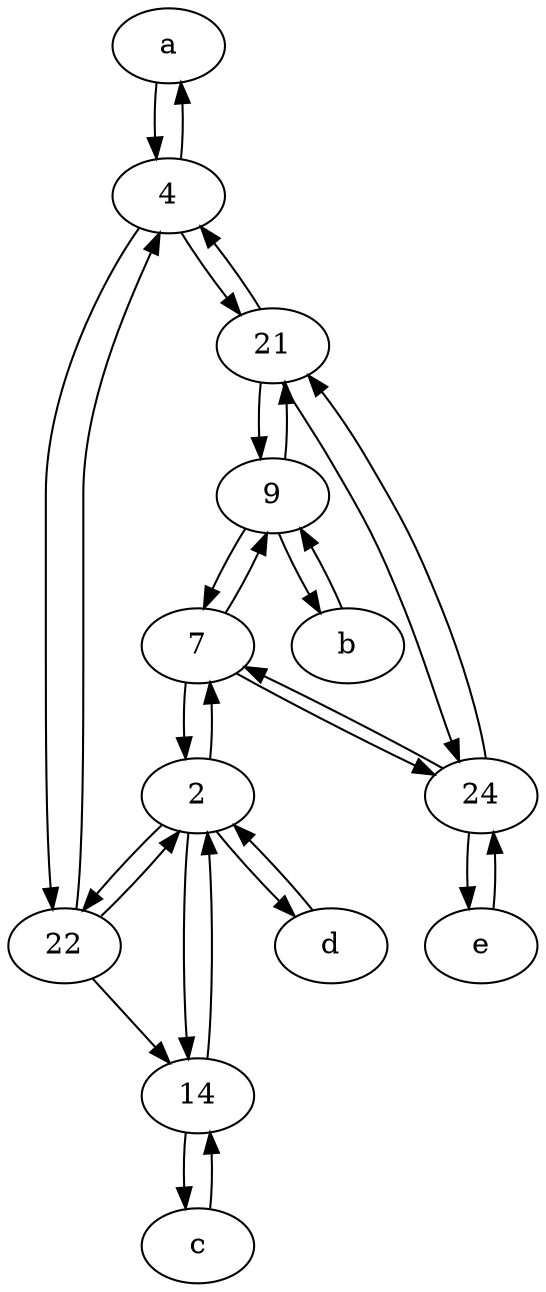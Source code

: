 digraph  {
	a [pos="40,10!"];
	d [pos="20,30!"];
	e [pos="30,50!"];
	b [pos="50,20!"];
	7;
	22;
	9;
	14;
	4;
	24;
	21;
	2;
	c [pos="20,10!"];
	4 -> 22;
	2 -> 7;
	24 -> 21;
	4 -> 21;
	22 -> 2;
	22 -> 4;
	d -> 2;
	9 -> b;
	e -> 24;
	2 -> d;
	14 -> 2;
	9 -> 21;
	21 -> 4;
	2 -> 22;
	4 -> a;
	a -> 4;
	22 -> 14;
	24 -> e;
	7 -> 2;
	7 -> 9;
	21 -> 9;
	21 -> 24;
	c -> 14;
	2 -> 14;
	24 -> 7;
	b -> 9;
	7 -> 24;
	9 -> 7;
	14 -> c;

	}